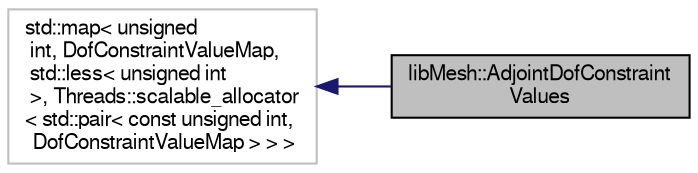digraph "libMesh::AdjointDofConstraintValues"
{
  edge [fontname="FreeSans",fontsize="10",labelfontname="FreeSans",labelfontsize="10"];
  node [fontname="FreeSans",fontsize="10",shape=record];
  rankdir="LR";
  Node1 [label="libMesh::AdjointDofConstraint\lValues",height=0.2,width=0.4,color="black", fillcolor="grey75", style="filled", fontcolor="black"];
  Node2 -> Node1 [dir="back",color="midnightblue",fontsize="10",style="solid",fontname="FreeSans"];
  Node2 [label="std::map\< unsigned\l int, DofConstraintValueMap,\l std::less\< unsigned int\l \>, Threads::scalable_allocator\l\< std::pair\< const unsigned int,\l DofConstraintValueMap \> \> \>",height=0.2,width=0.4,color="grey75", fillcolor="white", style="filled"];
}
